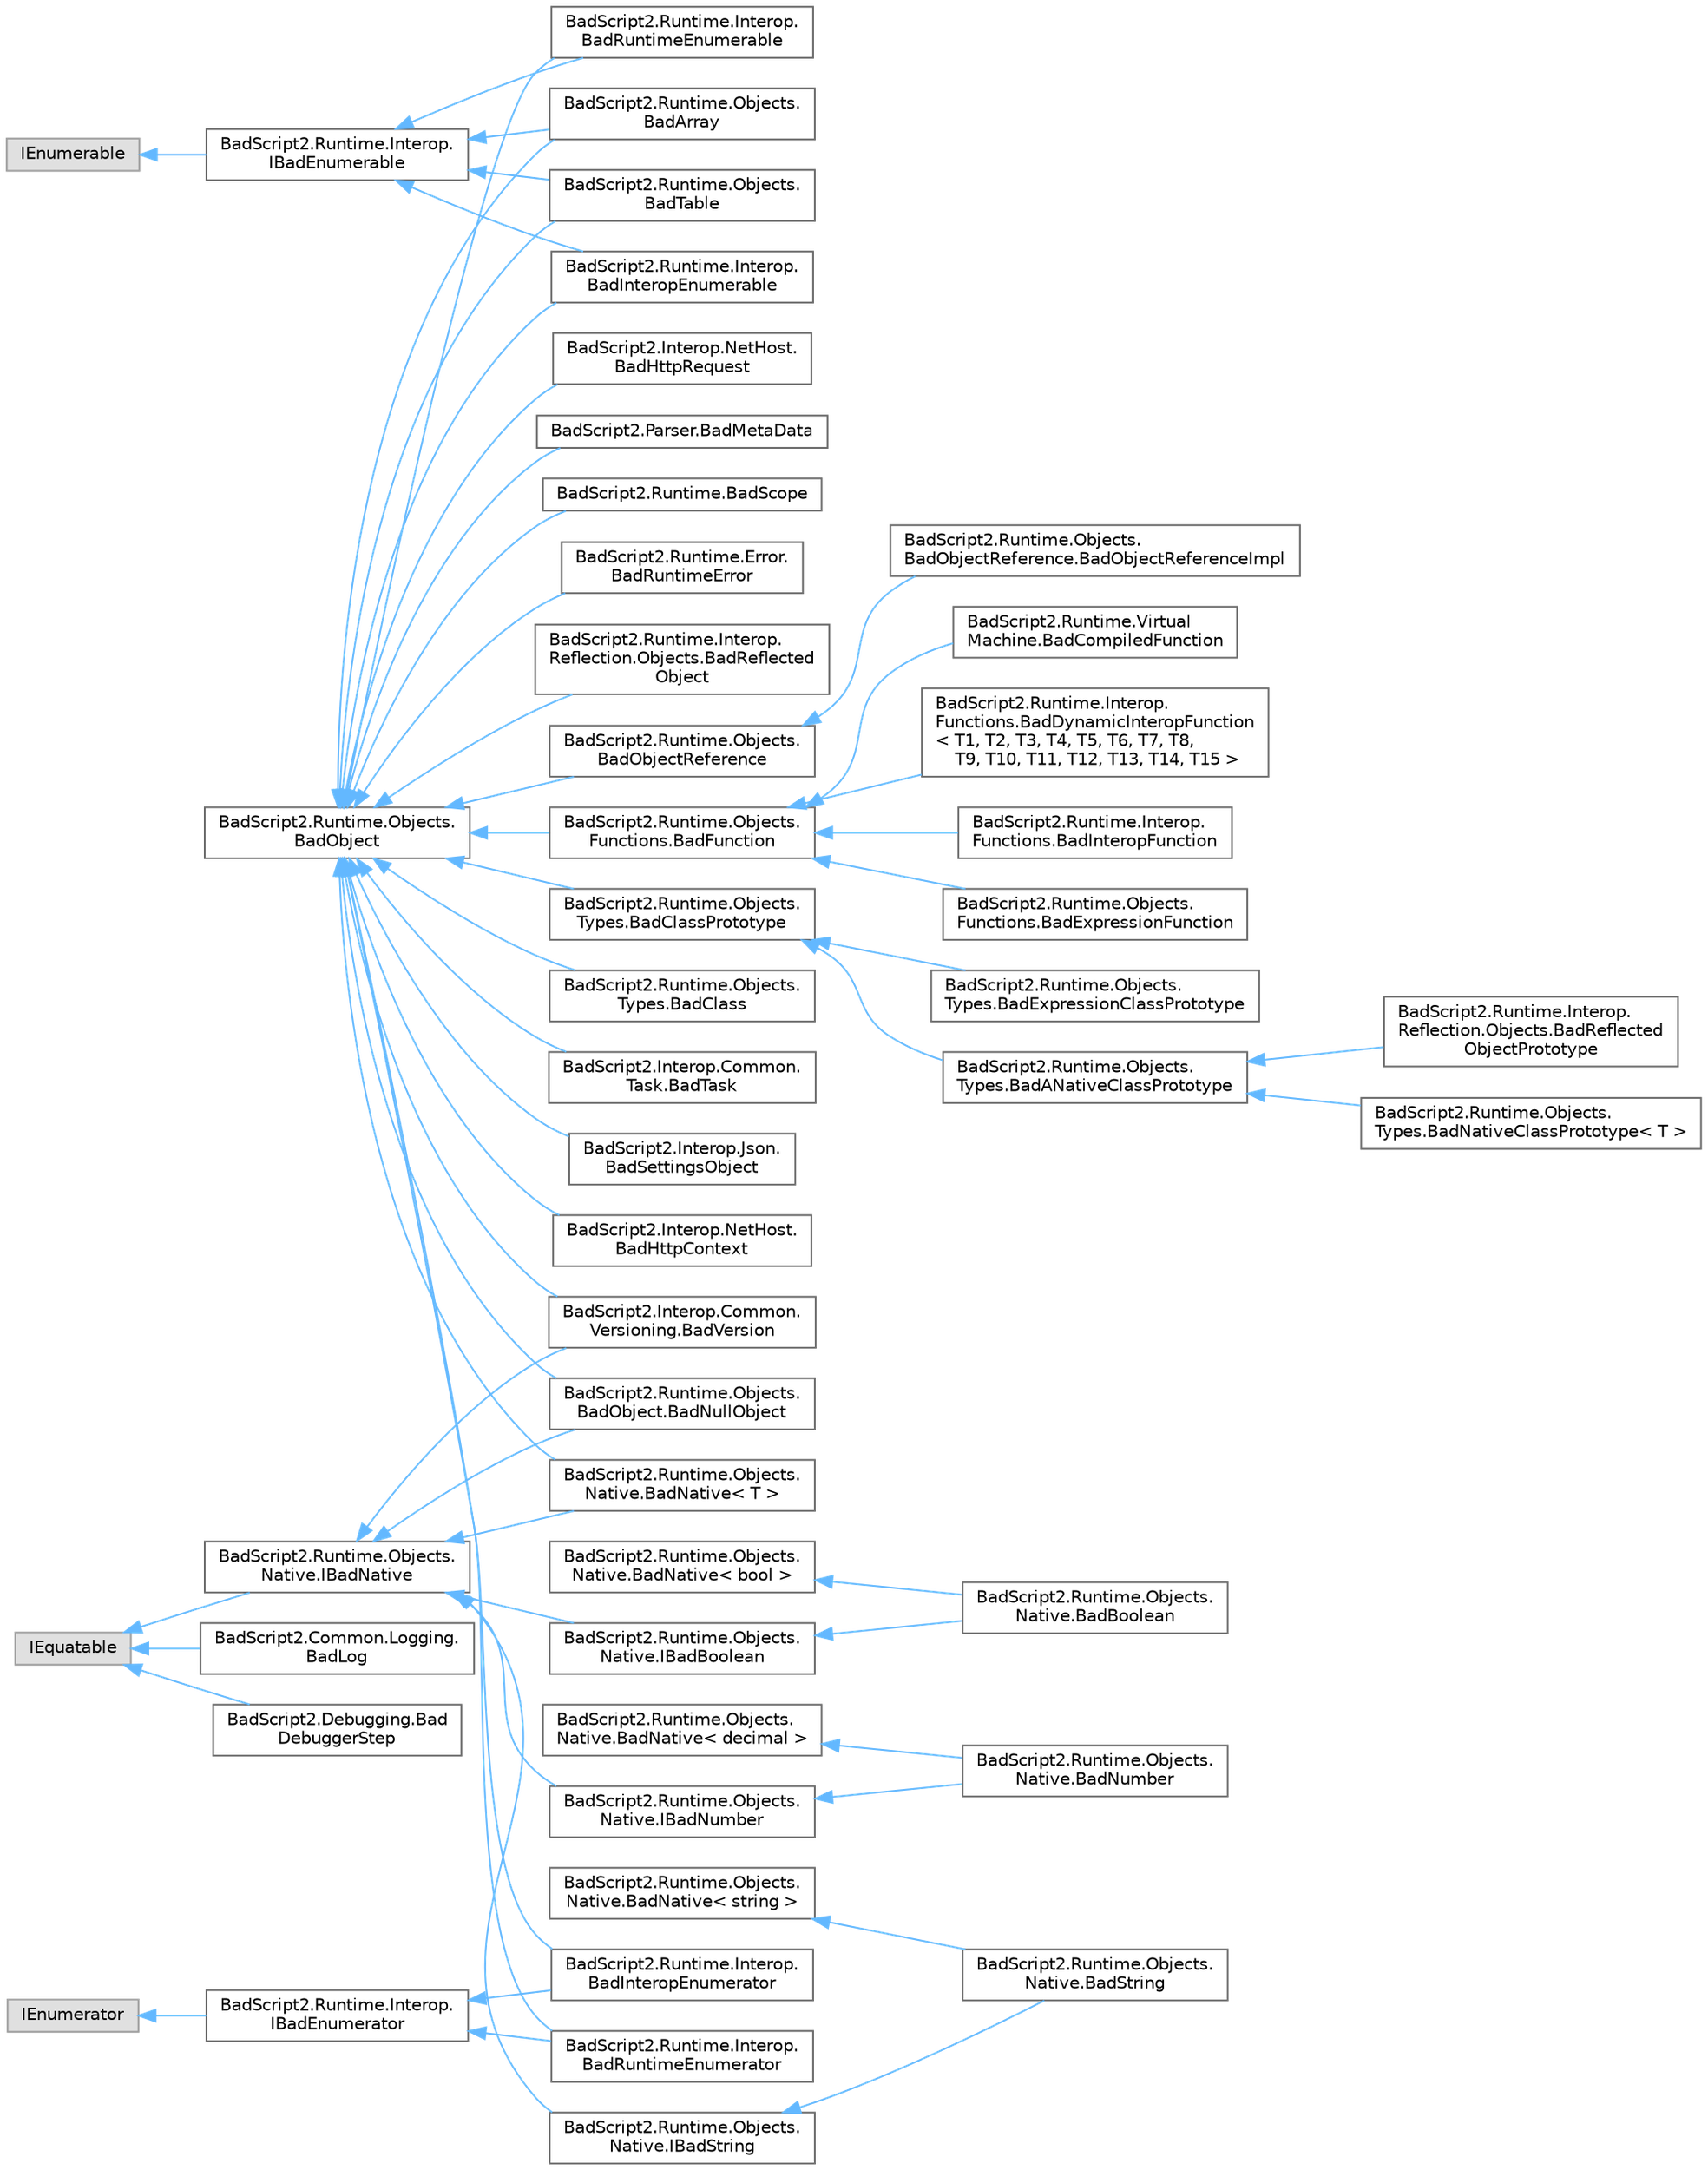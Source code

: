 digraph "Graphical Class Hierarchy"
{
 // LATEX_PDF_SIZE
  bgcolor="transparent";
  edge [fontname=Helvetica,fontsize=10,labelfontname=Helvetica,labelfontsize=10];
  node [fontname=Helvetica,fontsize=10,shape=box,height=0.2,width=0.4];
  rankdir="LR";
  Node0 [id="Node000000",label="BadScript2.Runtime.Objects.\lNative.BadNative\< bool \>",height=0.2,width=0.4,color="grey40", fillcolor="white", style="filled",URL="$class_bad_script2_1_1_runtime_1_1_objects_1_1_native_1_1_bad_native.html",tooltip=" "];
  Node0 -> Node1 [id="edge160_Node000000_Node000001",dir="back",color="steelblue1",style="solid",tooltip=" "];
  Node1 [id="Node000001",label="BadScript2.Runtime.Objects.\lNative.BadBoolean",height=0.2,width=0.4,color="grey40", fillcolor="white", style="filled",URL="$class_bad_script2_1_1_runtime_1_1_objects_1_1_native_1_1_bad_boolean.html",tooltip="Implements a Native Boolean."];
  Node41 [id="Node000041",label="BadScript2.Runtime.Objects.\lNative.BadNative\< decimal \>",height=0.2,width=0.4,color="grey40", fillcolor="white", style="filled",URL="$class_bad_script2_1_1_runtime_1_1_objects_1_1_native_1_1_bad_native.html",tooltip=" "];
  Node41 -> Node40 [id="edge161_Node000041_Node000040",dir="back",color="steelblue1",style="solid",tooltip=" "];
  Node40 [id="Node000040",label="BadScript2.Runtime.Objects.\lNative.BadNumber",height=0.2,width=0.4,color="grey40", fillcolor="white", style="filled",URL="$class_bad_script2_1_1_runtime_1_1_objects_1_1_native_1_1_bad_number.html",tooltip="Implements a Native Number."];
  Node44 [id="Node000044",label="BadScript2.Runtime.Objects.\lNative.BadNative\< string \>",height=0.2,width=0.4,color="grey40", fillcolor="white", style="filled",URL="$class_bad_script2_1_1_runtime_1_1_objects_1_1_native_1_1_bad_native.html",tooltip=" "];
  Node44 -> Node43 [id="edge162_Node000044_Node000043",dir="back",color="steelblue1",style="solid",tooltip=" "];
  Node43 [id="Node000043",label="BadScript2.Runtime.Objects.\lNative.BadString",height=0.2,width=0.4,color="grey40", fillcolor="white", style="filled",URL="$class_bad_script2_1_1_runtime_1_1_objects_1_1_native_1_1_bad_string.html",tooltip="Implements a Native String."];
  Node5 [id="Node000005",label="BadScript2.Runtime.Objects.\lBadObject",height=0.2,width=0.4,color="grey40", fillcolor="white", style="filled",URL="$class_bad_script2_1_1_runtime_1_1_objects_1_1_bad_object.html",tooltip=" "];
  Node5 -> Node6 [id="edge163_Node000005_Node000006",dir="back",color="steelblue1",style="solid",tooltip=" "];
  Node6 [id="Node000006",label="BadScript2.Interop.Common.\lTask.BadTask",height=0.2,width=0.4,color="grey40", fillcolor="white", style="filled",URL="$class_bad_script2_1_1_interop_1_1_common_1_1_task_1_1_bad_task.html",tooltip="Implements a Task Object."];
  Node5 -> Node4 [id="edge164_Node000005_Node000004",dir="back",color="steelblue1",style="solid",tooltip=" "];
  Node4 [id="Node000004",label="BadScript2.Interop.Common.\lVersioning.BadVersion",height=0.2,width=0.4,color="grey40", fillcolor="white", style="filled",URL="$class_bad_script2_1_1_interop_1_1_common_1_1_versioning_1_1_bad_version.html",tooltip="Implements a Version Object."];
  Node5 -> Node7 [id="edge165_Node000005_Node000007",dir="back",color="steelblue1",style="solid",tooltip=" "];
  Node7 [id="Node000007",label="BadScript2.Interop.Json.\lBadSettingsObject",height=0.2,width=0.4,color="grey40", fillcolor="white", style="filled",URL="$class_bad_script2_1_1_interop_1_1_json_1_1_bad_settings_object.html",tooltip="Implements a Settings Object Wrapper."];
  Node5 -> Node8 [id="edge166_Node000005_Node000008",dir="back",color="steelblue1",style="solid",tooltip=" "];
  Node8 [id="Node000008",label="BadScript2.Interop.NetHost.\lBadHttpContext",height=0.2,width=0.4,color="grey40", fillcolor="white", style="filled",URL="$class_bad_script2_1_1_interop_1_1_net_host_1_1_bad_http_context.html",tooltip=" "];
  Node5 -> Node9 [id="edge167_Node000005_Node000009",dir="back",color="steelblue1",style="solid",tooltip=" "];
  Node9 [id="Node000009",label="BadScript2.Interop.NetHost.\lBadHttpRequest",height=0.2,width=0.4,color="grey40", fillcolor="white", style="filled",URL="$class_bad_script2_1_1_interop_1_1_net_host_1_1_bad_http_request.html",tooltip=" "];
  Node5 -> Node10 [id="edge168_Node000005_Node000010",dir="back",color="steelblue1",style="solid",tooltip=" "];
  Node10 [id="Node000010",label="BadScript2.Parser.BadMetaData",height=0.2,width=0.4,color="grey40", fillcolor="white", style="filled",URL="$class_bad_script2_1_1_parser_1_1_bad_meta_data.html",tooltip=" "];
  Node5 -> Node11 [id="edge169_Node000005_Node000011",dir="back",color="steelblue1",style="solid",tooltip=" "];
  Node11 [id="Node000011",label="BadScript2.Runtime.BadScope",height=0.2,width=0.4,color="grey40", fillcolor="white", style="filled",URL="$class_bad_script2_1_1_runtime_1_1_bad_scope.html",tooltip="Implements the Scope for the Script Engine."];
  Node5 -> Node12 [id="edge170_Node000005_Node000012",dir="back",color="steelblue1",style="solid",tooltip=" "];
  Node12 [id="Node000012",label="BadScript2.Runtime.Error.\lBadRuntimeError",height=0.2,width=0.4,color="grey40", fillcolor="white", style="filled",URL="$class_bad_script2_1_1_runtime_1_1_error_1_1_bad_runtime_error.html",tooltip="Implements the Error Object Type."];
  Node5 -> Node13 [id="edge171_Node000005_Node000013",dir="back",color="steelblue1",style="solid",tooltip=" "];
  Node13 [id="Node000013",label="BadScript2.Runtime.Interop.\lBadInteropEnumerable",height=0.2,width=0.4,color="grey40", fillcolor="white", style="filled",URL="$class_bad_script2_1_1_runtime_1_1_interop_1_1_bad_interop_enumerable.html",tooltip=" "];
  Node5 -> Node19 [id="edge172_Node000005_Node000019",dir="back",color="steelblue1",style="solid",tooltip=" "];
  Node19 [id="Node000019",label="BadScript2.Runtime.Interop.\lBadInteropEnumerator",height=0.2,width=0.4,color="grey40", fillcolor="white", style="filled",URL="$class_bad_script2_1_1_runtime_1_1_interop_1_1_bad_interop_enumerator.html",tooltip="Implements a simple wrapper for C# IEnumerators to be used in BS2."];
  Node5 -> Node15 [id="edge173_Node000005_Node000015",dir="back",color="steelblue1",style="solid",tooltip=" "];
  Node15 [id="Node000015",label="BadScript2.Runtime.Interop.\lBadRuntimeEnumerable",height=0.2,width=0.4,color="grey40", fillcolor="white", style="filled",URL="$class_bad_script2_1_1_runtime_1_1_interop_1_1_bad_runtime_enumerable.html",tooltip=" "];
  Node5 -> Node21 [id="edge174_Node000005_Node000021",dir="back",color="steelblue1",style="solid",tooltip=" "];
  Node21 [id="Node000021",label="BadScript2.Runtime.Interop.\lBadRuntimeEnumerator",height=0.2,width=0.4,color="grey40", fillcolor="white", style="filled",URL="$class_bad_script2_1_1_runtime_1_1_interop_1_1_bad_runtime_enumerator.html",tooltip=" "];
  Node5 -> Node23 [id="edge175_Node000005_Node000023",dir="back",color="steelblue1",style="solid",tooltip=" "];
  Node23 [id="Node000023",label="BadScript2.Runtime.Interop.\lReflection.Objects.BadReflected\lObject",height=0.2,width=0.4,color="grey40", fillcolor="white", style="filled",URL="$class_bad_script2_1_1_runtime_1_1_interop_1_1_reflection_1_1_objects_1_1_bad_reflected_object.html",tooltip=" "];
  Node5 -> Node16 [id="edge176_Node000005_Node000016",dir="back",color="steelblue1",style="solid",tooltip=" "];
  Node16 [id="Node000016",label="BadScript2.Runtime.Objects.\lBadArray",height=0.2,width=0.4,color="grey40", fillcolor="white", style="filled",URL="$class_bad_script2_1_1_runtime_1_1_objects_1_1_bad_array.html",tooltip="Implements a Dynamic List/Array for the BadScript Language."];
  Node5 -> Node24 [id="edge177_Node000005_Node000024",dir="back",color="steelblue1",style="solid",tooltip=" "];
  Node24 [id="Node000024",label="BadScript2.Runtime.Objects.\lBadObject.BadNullObject",height=0.2,width=0.4,color="grey40", fillcolor="white", style="filled",URL="$class_bad_script2_1_1_runtime_1_1_objects_1_1_bad_object_1_1_bad_null_object.html",tooltip="Implementation for the null-value."];
  Node5 -> Node25 [id="edge178_Node000005_Node000025",dir="back",color="steelblue1",style="solid",tooltip=" "];
  Node25 [id="Node000025",label="BadScript2.Runtime.Objects.\lBadObjectReference",height=0.2,width=0.4,color="grey40", fillcolor="white", style="filled",URL="$class_bad_script2_1_1_runtime_1_1_objects_1_1_bad_object_reference.html",tooltip="Implements the base functionality for a BadScript Reference."];
  Node25 -> Node26 [id="edge179_Node000025_Node000026",dir="back",color="steelblue1",style="solid",tooltip=" "];
  Node26 [id="Node000026",label="BadScript2.Runtime.Objects.\lBadObjectReference.BadObjectReferenceImpl",height=0.2,width=0.4,color="grey40", fillcolor="white", style="filled",URL="$class_bad_script2_1_1_runtime_1_1_objects_1_1_bad_object_reference_1_1_bad_object_reference_impl.html",tooltip="Implements a Reference Object."];
  Node5 -> Node17 [id="edge180_Node000005_Node000017",dir="back",color="steelblue1",style="solid",tooltip=" "];
  Node17 [id="Node000017",label="BadScript2.Runtime.Objects.\lBadTable",height=0.2,width=0.4,color="grey40", fillcolor="white", style="filled",URL="$class_bad_script2_1_1_runtime_1_1_objects_1_1_bad_table.html",tooltip="Implements a Table Structure for the BadScript Language."];
  Node5 -> Node27 [id="edge181_Node000005_Node000027",dir="back",color="steelblue1",style="solid",tooltip=" "];
  Node27 [id="Node000027",label="BadScript2.Runtime.Objects.\lFunctions.BadFunction",height=0.2,width=0.4,color="grey40", fillcolor="white", style="filled",URL="$class_bad_script2_1_1_runtime_1_1_objects_1_1_functions_1_1_bad_function.html",tooltip="Implements a function that can be called from the script."];
  Node27 -> Node28 [id="edge182_Node000027_Node000028",dir="back",color="steelblue1",style="solid",tooltip=" "];
  Node28 [id="Node000028",label="BadScript2.Runtime.Interop.\lFunctions.BadDynamicInteropFunction\l\< T1, T2, T3, T4, T5, T6, T7, T8,\l T9, T10, T11, T12, T13, T14, T15 \>",height=0.2,width=0.4,color="grey40", fillcolor="white", style="filled",URL="$class_bad_script2_1_1_runtime_1_1_interop_1_1_functions_1_1_bad_dynamic_interop_function.html",tooltip=" "];
  Node27 -> Node29 [id="edge183_Node000027_Node000029",dir="back",color="steelblue1",style="solid",tooltip=" "];
  Node29 [id="Node000029",label="BadScript2.Runtime.Interop.\lFunctions.BadInteropFunction",height=0.2,width=0.4,color="grey40", fillcolor="white", style="filled",URL="$class_bad_script2_1_1_runtime_1_1_interop_1_1_functions_1_1_bad_interop_function.html",tooltip=" "];
  Node27 -> Node30 [id="edge184_Node000027_Node000030",dir="back",color="steelblue1",style="solid",tooltip=" "];
  Node30 [id="Node000030",label="BadScript2.Runtime.Objects.\lFunctions.BadExpressionFunction",height=0.2,width=0.4,color="grey40", fillcolor="white", style="filled",URL="$class_bad_script2_1_1_runtime_1_1_objects_1_1_functions_1_1_bad_expression_function.html",tooltip="The Expression Function Implementation used if a function gets defined in the Source Code."];
  Node27 -> Node31 [id="edge185_Node000027_Node000031",dir="back",color="steelblue1",style="solid",tooltip=" "];
  Node31 [id="Node000031",label="BadScript2.Runtime.Virtual\lMachine.BadCompiledFunction",height=0.2,width=0.4,color="grey40", fillcolor="white", style="filled",URL="$class_bad_script2_1_1_runtime_1_1_virtual_machine_1_1_bad_compiled_function.html",tooltip=" "];
  Node5 -> Node32 [id="edge186_Node000005_Node000032",dir="back",color="steelblue1",style="solid",tooltip=" "];
  Node32 [id="Node000032",label="BadScript2.Runtime.Objects.\lNative.BadNative\< T \>",height=0.2,width=0.4,color="grey40", fillcolor="white", style="filled",URL="$class_bad_script2_1_1_runtime_1_1_objects_1_1_native_1_1_bad_native.html",tooltip="Implements a Native Type."];
  Node5 -> Node33 [id="edge187_Node000005_Node000033",dir="back",color="steelblue1",style="solid",tooltip=" "];
  Node33 [id="Node000033",label="BadScript2.Runtime.Objects.\lTypes.BadClass",height=0.2,width=0.4,color="grey40", fillcolor="white", style="filled",URL="$class_bad_script2_1_1_runtime_1_1_objects_1_1_types_1_1_bad_class.html",tooltip="Implements a Type Instance in the BadScript Language."];
  Node5 -> Node34 [id="edge188_Node000005_Node000034",dir="back",color="steelblue1",style="solid",tooltip=" "];
  Node34 [id="Node000034",label="BadScript2.Runtime.Objects.\lTypes.BadClassPrototype",height=0.2,width=0.4,color="grey40", fillcolor="white", style="filled",URL="$class_bad_script2_1_1_runtime_1_1_objects_1_1_types_1_1_bad_class_prototype.html",tooltip="Implements a Class Prototype for the BadScript Language."];
  Node34 -> Node35 [id="edge189_Node000034_Node000035",dir="back",color="steelblue1",style="solid",tooltip=" "];
  Node35 [id="Node000035",label="BadScript2.Runtime.Objects.\lTypes.BadANativeClassPrototype",height=0.2,width=0.4,color="grey40", fillcolor="white", style="filled",URL="$class_bad_script2_1_1_runtime_1_1_objects_1_1_types_1_1_bad_a_native_class_prototype.html",tooltip="Implements a Native Class Prototype."];
  Node35 -> Node36 [id="edge190_Node000035_Node000036",dir="back",color="steelblue1",style="solid",tooltip=" "];
  Node36 [id="Node000036",label="BadScript2.Runtime.Interop.\lReflection.Objects.BadReflected\lObjectPrototype",height=0.2,width=0.4,color="grey40", fillcolor="white", style="filled",URL="$class_bad_script2_1_1_runtime_1_1_interop_1_1_reflection_1_1_objects_1_1_bad_reflected_object_prototype.html",tooltip=" "];
  Node35 -> Node37 [id="edge191_Node000035_Node000037",dir="back",color="steelblue1",style="solid",tooltip=" "];
  Node37 [id="Node000037",label="BadScript2.Runtime.Objects.\lTypes.BadNativeClassPrototype\< T \>",height=0.2,width=0.4,color="grey40", fillcolor="white", style="filled",URL="$class_bad_script2_1_1_runtime_1_1_objects_1_1_types_1_1_bad_native_class_prototype.html",tooltip="Implements a Native Class Prototype."];
  Node34 -> Node38 [id="edge192_Node000034_Node000038",dir="back",color="steelblue1",style="solid",tooltip=" "];
  Node38 [id="Node000038",label="BadScript2.Runtime.Objects.\lTypes.BadExpressionClassPrototype",height=0.2,width=0.4,color="grey40", fillcolor="white", style="filled",URL="$class_bad_script2_1_1_runtime_1_1_objects_1_1_types_1_1_bad_expression_class_prototype.html",tooltip="Implements a Class Prototype created from Bad Expressions(e.g. Source Code)"];
  Node18 [id="Node000018",label="IEnumerable",height=0.2,width=0.4,color="grey60", fillcolor="#E0E0E0", style="filled",tooltip=" "];
  Node18 -> Node14 [id="edge193_Node000018_Node000014",dir="back",color="steelblue1",style="solid",tooltip=" "];
  Node14 [id="Node000014",label="BadScript2.Runtime.Interop.\lIBadEnumerable",height=0.2,width=0.4,color="grey40", fillcolor="white", style="filled",URL="$interface_bad_script2_1_1_runtime_1_1_interop_1_1_i_bad_enumerable.html",tooltip=" "];
  Node14 -> Node13 [id="edge194_Node000014_Node000013",dir="back",color="steelblue1",style="solid",tooltip=" "];
  Node14 -> Node15 [id="edge195_Node000014_Node000015",dir="back",color="steelblue1",style="solid",tooltip=" "];
  Node14 -> Node16 [id="edge196_Node000014_Node000016",dir="back",color="steelblue1",style="solid",tooltip=" "];
  Node14 -> Node17 [id="edge197_Node000014_Node000017",dir="back",color="steelblue1",style="solid",tooltip=" "];
  Node22 [id="Node000022",label="IEnumerator",height=0.2,width=0.4,color="grey60", fillcolor="#E0E0E0", style="filled",tooltip=" "];
  Node22 -> Node20 [id="edge198_Node000022_Node000020",dir="back",color="steelblue1",style="solid",tooltip=" "];
  Node20 [id="Node000020",label="BadScript2.Runtime.Interop.\lIBadEnumerator",height=0.2,width=0.4,color="grey40", fillcolor="white", style="filled",URL="$interface_bad_script2_1_1_runtime_1_1_interop_1_1_i_bad_enumerator.html",tooltip=" "];
  Node20 -> Node19 [id="edge199_Node000020_Node000019",dir="back",color="steelblue1",style="solid",tooltip=" "];
  Node20 -> Node21 [id="edge200_Node000020_Node000021",dir="back",color="steelblue1",style="solid",tooltip=" "];
  Node45 [id="Node000045",label="IEquatable",height=0.2,width=0.4,color="grey60", fillcolor="#E0E0E0", style="filled",tooltip=" "];
  Node45 -> Node46 [id="edge201_Node000045_Node000046",dir="back",color="steelblue1",style="solid",tooltip=" "];
  Node46 [id="Node000046",label="BadScript2.Common.Logging.\lBadLog",height=0.2,width=0.4,color="grey40", fillcolor="white", style="filled",URL="$struct_bad_script2_1_1_common_1_1_logging_1_1_bad_log.html",tooltip="Represents a Log Message."];
  Node45 -> Node47 [id="edge202_Node000045_Node000047",dir="back",color="steelblue1",style="solid",tooltip=" "];
  Node47 [id="Node000047",label="BadScript2.Debugging.Bad\lDebuggerStep",height=0.2,width=0.4,color="grey40", fillcolor="white", style="filled",URL="$struct_bad_script2_1_1_debugging_1_1_bad_debugger_step.html",tooltip="Represents a Debugging Step."];
  Node45 -> Node3 [id="edge203_Node000045_Node000003",dir="back",color="steelblue1",style="solid",tooltip=" "];
  Node3 [id="Node000003",label="BadScript2.Runtime.Objects.\lNative.IBadNative",height=0.2,width=0.4,color="grey40", fillcolor="white", style="filled",URL="$interface_bad_script2_1_1_runtime_1_1_objects_1_1_native_1_1_i_bad_native.html",tooltip="Defines properties for Native Types."];
  Node3 -> Node4 [id="edge204_Node000003_Node000004",dir="back",color="steelblue1",style="solid",tooltip=" "];
  Node3 -> Node24 [id="edge205_Node000003_Node000024",dir="back",color="steelblue1",style="solid",tooltip=" "];
  Node3 -> Node32 [id="edge206_Node000003_Node000032",dir="back",color="steelblue1",style="solid",tooltip=" "];
  Node3 -> Node2 [id="edge207_Node000003_Node000002",dir="back",color="steelblue1",style="solid",tooltip=" "];
  Node2 [id="Node000002",label="BadScript2.Runtime.Objects.\lNative.IBadBoolean",height=0.2,width=0.4,color="grey40", fillcolor="white", style="filled",URL="$interface_bad_script2_1_1_runtime_1_1_objects_1_1_native_1_1_i_bad_boolean.html",tooltip="Implements the Interface for Native Boolean."];
  Node2 -> Node1 [id="edge208_Node000002_Node000001",dir="back",color="steelblue1",style="solid",tooltip=" "];
  Node3 -> Node39 [id="edge209_Node000003_Node000039",dir="back",color="steelblue1",style="solid",tooltip=" "];
  Node39 [id="Node000039",label="BadScript2.Runtime.Objects.\lNative.IBadNumber",height=0.2,width=0.4,color="grey40", fillcolor="white", style="filled",URL="$interface_bad_script2_1_1_runtime_1_1_objects_1_1_native_1_1_i_bad_number.html",tooltip="Implements the Interface for Native Numbers."];
  Node39 -> Node40 [id="edge210_Node000039_Node000040",dir="back",color="steelblue1",style="solid",tooltip=" "];
  Node3 -> Node42 [id="edge211_Node000003_Node000042",dir="back",color="steelblue1",style="solid",tooltip=" "];
  Node42 [id="Node000042",label="BadScript2.Runtime.Objects.\lNative.IBadString",height=0.2,width=0.4,color="grey40", fillcolor="white", style="filled",URL="$interface_bad_script2_1_1_runtime_1_1_objects_1_1_native_1_1_i_bad_string.html",tooltip="Implements the Interface for Native Strings."];
  Node42 -> Node43 [id="edge212_Node000042_Node000043",dir="back",color="steelblue1",style="solid",tooltip=" "];
}
